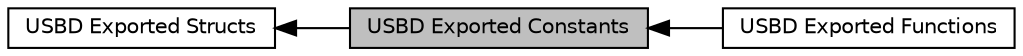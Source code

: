 digraph "USBD Exported Constants"
{
  edge [fontname="Helvetica",fontsize="10",labelfontname="Helvetica",labelfontsize="10"];
  node [fontname="Helvetica",fontsize="10",shape=box];
  rankdir=LR;
  Node1 [label="USBD Exported Constants",height=0.2,width=0.4,color="black", fillcolor="grey75", style="filled", fontcolor="black",tooltip=" "];
  Node3 [label="USBD Exported Functions",height=0.2,width=0.4,color="black", fillcolor="white", style="filled",URL="$df/dbd/group___n_a_n_o100___u_s_b_d___e_x_p_o_r_t_e_d___f_u_n_c_t_i_o_n_s.html",tooltip=" "];
  Node2 [label="USBD Exported Structs",height=0.2,width=0.4,color="black", fillcolor="white", style="filled",URL="$de/d37/group___n_a_n_o100___u_s_b_d___e_x_p_o_r_t_e_d___s_t_r_u_c_t_s.html",tooltip=" "];
  Node2->Node1 [shape=plaintext, dir="back", style="solid"];
  Node1->Node3 [shape=plaintext, dir="back", style="solid"];
}
